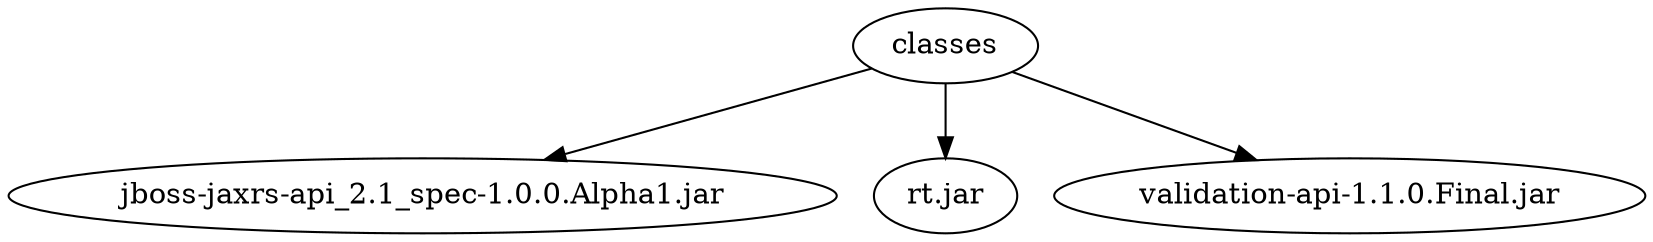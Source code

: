 digraph "summary" {
  "classes"                                          -> "jboss-jaxrs-api_2.1_spec-1.0.0.Alpha1.jar";
  "classes"                                          -> "rt.jar";
  "classes"                                          -> "validation-api-1.1.0.Final.jar";
}
